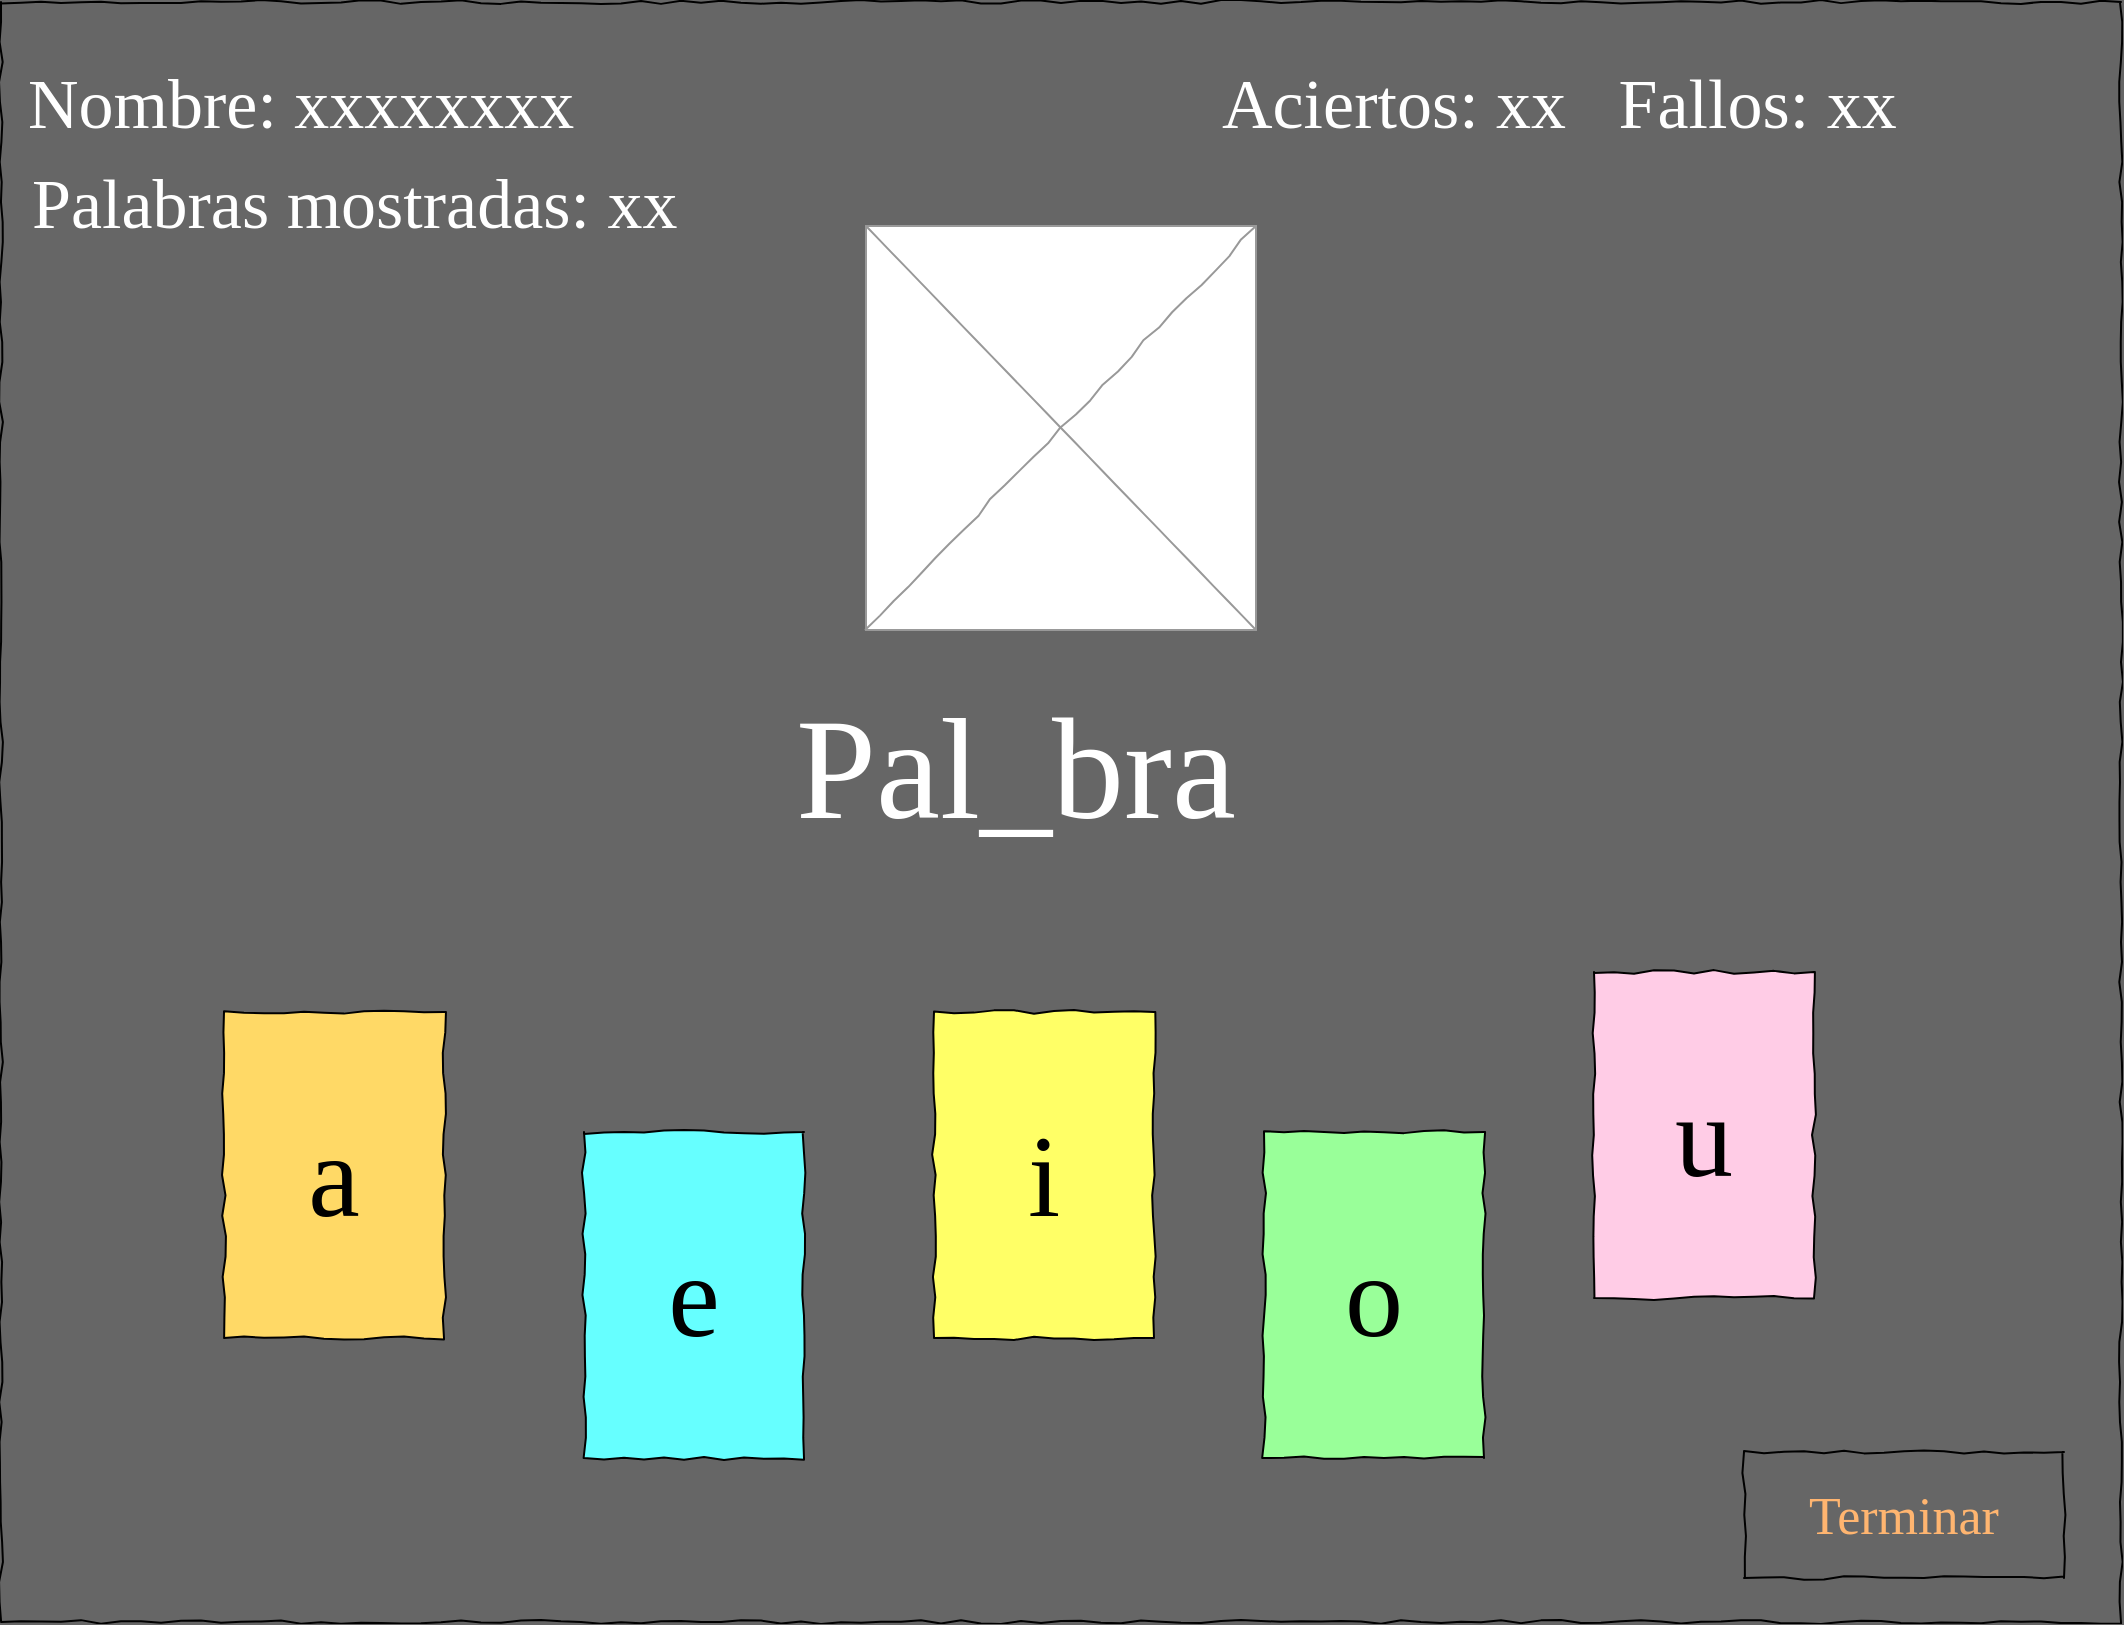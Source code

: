 <mxfile version="21.2.1" type="github">
  <diagram name="Page-1" id="03018318-947c-dd8e-b7a3-06fadd420f32">
    <mxGraphModel dx="2206" dy="1234" grid="0" gridSize="10" guides="1" tooltips="1" connect="1" arrows="1" fold="1" page="1" pageScale="1" pageWidth="1100" pageHeight="850" background="#666666" math="0" shadow="0">
      <root>
        <mxCell id="0" />
        <mxCell id="1" parent="0" />
        <mxCell id="677b7b8949515195-1" value="" style="whiteSpace=wrap;html=1;rounded=0;shadow=0;labelBackgroundColor=none;strokeColor=#000000;strokeWidth=1;fillColor=none;fontFamily=Verdana;fontSize=12;fontColor=none;align=center;comic=1;noLabel=1;" parent="1" vertex="1">
          <mxGeometry x="28.5" y="15" width="1060" height="810" as="geometry" />
        </mxCell>
        <mxCell id="677b7b8949515195-4" value="&lt;font color=&quot;#ffffff&quot; face=&quot;Comic Sans MS&quot;&gt;Nombre: xxxxxxxx&lt;/font&gt;" style="text;html=1;points=[];align=left;verticalAlign=top;spacingTop=-4;fontSize=35;fontFamily=Verdana" parent="1" vertex="1">
          <mxGeometry x="40" y="43" width="270" height="50" as="geometry" />
        </mxCell>
        <mxCell id="677b7b8949515195-16" value="" style="verticalLabelPosition=bottom;shadow=0;dashed=0;align=center;html=1;verticalAlign=top;strokeWidth=1;shape=mxgraph.mockup.graphics.simpleIcon;strokeColor=#999999;rounded=0;labelBackgroundColor=none;fontFamily=Verdana;fontSize=14;fontColor=#000000;comic=1;" parent="1" vertex="1">
          <mxGeometry x="461" y="127" width="195" height="202" as="geometry" />
        </mxCell>
        <mxCell id="NaVw0asXfyouuendmqU3-1" value="&lt;font face=&quot;Comic Sans MS&quot; style=&quot;font-size: 58px;&quot;&gt;a&lt;/font&gt;" style="whiteSpace=wrap;html=1;rounded=0;shadow=0;labelBackgroundColor=#FFD966;strokeWidth=1;fontFamily=Verdana;fontSize=28;align=center;comic=1;fillColor=#FFD966;" parent="1" vertex="1">
          <mxGeometry x="140" y="520" width="110" height="163" as="geometry" />
        </mxCell>
        <mxCell id="NaVw0asXfyouuendmqU3-6" value="&lt;font color=&quot;#ffffff&quot; face=&quot;Comic Sans MS&quot;&gt;Aciertos: xx&amp;nbsp; &amp;nbsp;Fallos: xx&lt;/font&gt;" style="text;html=1;points=[];align=left;verticalAlign=top;spacingTop=-4;fontSize=35;fontFamily=Verdana" parent="1" vertex="1">
          <mxGeometry x="637" y="43" width="360" height="50" as="geometry" />
        </mxCell>
        <mxCell id="NaVw0asXfyouuendmqU3-7" value="&lt;font face=&quot;Comic Sans MS&quot; style=&quot;font-size: 58px;&quot;&gt;e&lt;/font&gt;" style="whiteSpace=wrap;html=1;rounded=0;shadow=0;labelBackgroundColor=none;strokeWidth=1;fontFamily=Verdana;fontSize=28;align=center;comic=1;fillColor=#66FFFF;" parent="1" vertex="1">
          <mxGeometry x="320" y="580" width="110" height="163" as="geometry" />
        </mxCell>
        <mxCell id="NaVw0asXfyouuendmqU3-8" value="&lt;font face=&quot;Comic Sans MS&quot; style=&quot;font-size: 58px;&quot;&gt;i&lt;/font&gt;" style="whiteSpace=wrap;html=1;rounded=0;shadow=0;labelBackgroundColor=none;strokeWidth=1;fontFamily=Verdana;fontSize=28;align=center;comic=1;fillColor=#FFFF66;" parent="1" vertex="1">
          <mxGeometry x="495" y="520" width="110" height="163" as="geometry" />
        </mxCell>
        <mxCell id="NaVw0asXfyouuendmqU3-9" value="&lt;font face=&quot;Comic Sans MS&quot; style=&quot;font-size: 58px;&quot;&gt;o&lt;/font&gt;" style="whiteSpace=wrap;html=1;rounded=0;shadow=0;labelBackgroundColor=none;strokeWidth=1;fontFamily=Verdana;fontSize=28;align=center;comic=1;fillColor=#99FF99;" parent="1" vertex="1">
          <mxGeometry x="660" y="580" width="110" height="163" as="geometry" />
        </mxCell>
        <mxCell id="NaVw0asXfyouuendmqU3-10" value="&lt;font face=&quot;Comic Sans MS&quot; style=&quot;font-size: 58px;&quot;&gt;u&lt;/font&gt;" style="whiteSpace=wrap;html=1;rounded=0;shadow=0;labelBackgroundColor=none;strokeWidth=1;fontFamily=Verdana;fontSize=28;align=center;comic=1;fillColor=#FFCCE6;" parent="1" vertex="1">
          <mxGeometry x="825" y="500" width="110" height="163" as="geometry" />
        </mxCell>
        <mxCell id="NaVw0asXfyouuendmqU3-12" value="&lt;font color=&quot;#ffb570&quot; face=&quot;Comic Sans MS&quot; style=&quot;font-size: 26px;&quot;&gt;Terminar&lt;/font&gt;" style="whiteSpace=wrap;html=1;rounded=0;shadow=0;labelBackgroundColor=none;strokeWidth=1;fontFamily=Verdana;fontSize=26;align=center;comic=1;fillColor=#666666;" parent="1" vertex="1">
          <mxGeometry x="900" y="740" width="160" height="63" as="geometry" />
        </mxCell>
        <mxCell id="L2kI-UnLVAhX7iXaSV9d-2" value="&lt;font color=&quot;#ffffff&quot; style=&quot;font-size: 72px;&quot; face=&quot;Comic Sans MS&quot;&gt;Pal_bra&lt;/font&gt;" style="text;html=1;points=[];align=left;verticalAlign=top;spacingTop=-4;fontSize=35;fontFamily=Verdana" vertex="1" parent="1">
          <mxGeometry x="423.5" y="353" width="270" height="105" as="geometry" />
        </mxCell>
        <mxCell id="L2kI-UnLVAhX7iXaSV9d-3" value="&lt;font color=&quot;#ffffff&quot; face=&quot;Comic Sans MS&quot;&gt;Palabras mostradas: xx&lt;/font&gt;" style="text;html=1;points=[];align=left;verticalAlign=top;spacingTop=-4;fontSize=35;fontFamily=Verdana" vertex="1" parent="1">
          <mxGeometry x="42" y="93" width="270" height="50" as="geometry" />
        </mxCell>
      </root>
    </mxGraphModel>
  </diagram>
</mxfile>
